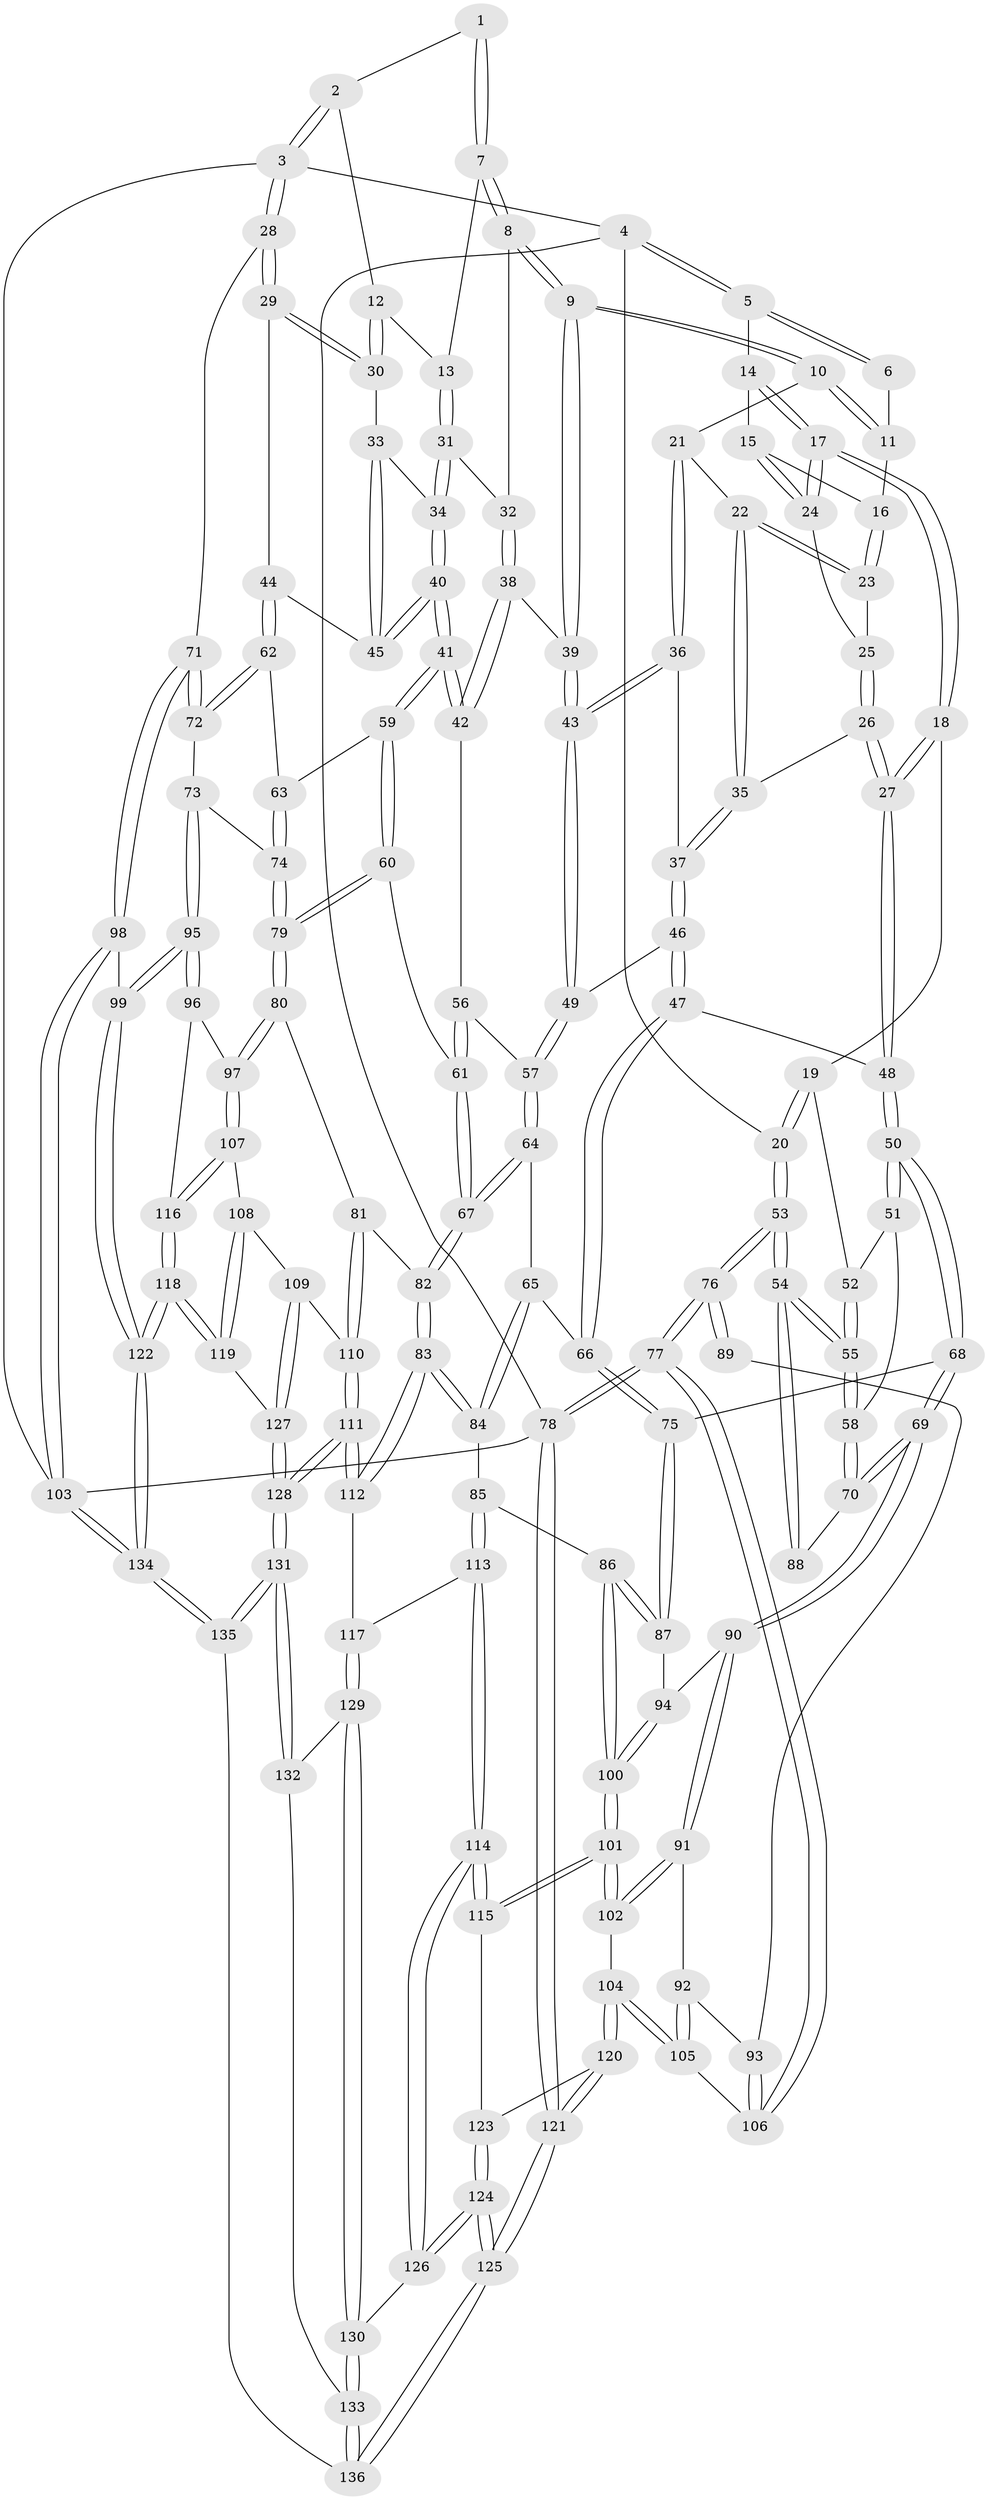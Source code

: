 // Generated by graph-tools (version 1.1) at 2025/03/03/09/25 03:03:18]
// undirected, 136 vertices, 337 edges
graph export_dot {
graph [start="1"]
  node [color=gray90,style=filled];
  1 [pos="+0.5960085955476522+0"];
  2 [pos="+1+0"];
  3 [pos="+1+0"];
  4 [pos="+0+0"];
  5 [pos="+0.01714111320127418+0"];
  6 [pos="+0.4919937296443308+0"];
  7 [pos="+0.6480577996029154+0.040040127588599296"];
  8 [pos="+0.5349991220137922+0.18197305654757376"];
  9 [pos="+0.52036721116213+0.18971352503840694"];
  10 [pos="+0.5171446199408548+0.1886902027930082"];
  11 [pos="+0.4396546143219351+0"];
  12 [pos="+0.774483223217698+0.12165067959655289"];
  13 [pos="+0.7321386740271569+0.12419608264194014"];
  14 [pos="+0.23932472268079696+0.031201069512580955"];
  15 [pos="+0.3183134762359073+0.0869320323271067"];
  16 [pos="+0.3881569870172928+0.04906670604833074"];
  17 [pos="+0.19262056146297274+0.18522748935515393"];
  18 [pos="+0.16949780444455403+0.21261396257454435"];
  19 [pos="+0.15750918516172485+0.21130473580964623"];
  20 [pos="+0+0"];
  21 [pos="+0.4632933195322046+0.1978422556947087"];
  22 [pos="+0.43144442761624546+0.18374086756030028"];
  23 [pos="+0.41698907311598227+0.17253051482288942"];
  24 [pos="+0.3133394937416427+0.1124334689300101"];
  25 [pos="+0.33857480242680277+0.16407667435257225"];
  26 [pos="+0.30656711679461124+0.23932833227333358"];
  27 [pos="+0.22970543445624045+0.2585652423548783"];
  28 [pos="+1+0.13567293645004033"];
  29 [pos="+1+0.17356616977011569"];
  30 [pos="+0.9119096199978374+0.17217576059818912"];
  31 [pos="+0.7044861270173359+0.2057535217861879"];
  32 [pos="+0.6859373233222412+0.21938243189271275"];
  33 [pos="+0.8716869451572361+0.20413502635543576"];
  34 [pos="+0.7682155648647577+0.26280111078578955"];
  35 [pos="+0.3280795209175475+0.24856023418969567"];
  36 [pos="+0.4261537833718125+0.2556171240933558"];
  37 [pos="+0.3719213829738375+0.28464347637944687"];
  38 [pos="+0.6446927447633757+0.32981541078034593"];
  39 [pos="+0.5444921220302166+0.2804802238442104"];
  40 [pos="+0.7790636126032285+0.36023327831801616"];
  41 [pos="+0.7453006685386786+0.3902542664380085"];
  42 [pos="+0.6456613048969034+0.33192244510897334"];
  43 [pos="+0.47608076493785806+0.3665828044337396"];
  44 [pos="+0.890806873281637+0.3534744903193727"];
  45 [pos="+0.7847820660835358+0.3590590665374921"];
  46 [pos="+0.37505816751782917+0.37214928576949946"];
  47 [pos="+0.34332682835624995+0.39712811362569095"];
  48 [pos="+0.25861934132652575+0.4029660840920204"];
  49 [pos="+0.4751243082452342+0.368920739887863"];
  50 [pos="+0.2583313566884734+0.40329913249838856"];
  51 [pos="+0.12344386224756455+0.3739337969521969"];
  52 [pos="+0.0927553384095344+0.3140199425937865"];
  53 [pos="+0+0.39056741619844426"];
  54 [pos="+0+0.3914218830994835"];
  55 [pos="+0+0.3912433327004918"];
  56 [pos="+0.6027276614228465+0.3878034177637705"];
  57 [pos="+0.47926733604988686+0.37590434674464707"];
  58 [pos="+0.10148624470611628+0.4164590368792076"];
  59 [pos="+0.7446555650929186+0.44814569290651984"];
  60 [pos="+0.7263329171541754+0.4875807771022915"];
  61 [pos="+0.5827922036928486+0.502092368916272"];
  62 [pos="+0.8995021637089791+0.4430909667512212"];
  63 [pos="+0.8361399308307342+0.4670781749743776"];
  64 [pos="+0.504839905102348+0.4834885938275576"];
  65 [pos="+0.43110318359719174+0.519409409449885"];
  66 [pos="+0.41396484357510965+0.5214491196029365"];
  67 [pos="+0.5723715627924503+0.5087060376805278"];
  68 [pos="+0.21928632016249944+0.5138898555802225"];
  69 [pos="+0.1891923813592317+0.5448689764002638"];
  70 [pos="+0.13227145967317624+0.5271049752031322"];
  71 [pos="+1+0.45243203751477173"];
  72 [pos="+0.9253838170670823+0.4683311108908175"];
  73 [pos="+0.8902427567064501+0.569354218996118"];
  74 [pos="+0.8828385860055757+0.5666892455638407"];
  75 [pos="+0.3838650531268433+0.5514187977191461"];
  76 [pos="+0+0.6028273085815091"];
  77 [pos="+0+0.7962867159315815"];
  78 [pos="+0+1"];
  79 [pos="+0.7509730346558154+0.5621330507001033"];
  80 [pos="+0.7293418835181534+0.6344301175622828"];
  81 [pos="+0.6360850702145239+0.649830149732051"];
  82 [pos="+0.5763997568349507+0.6349047701132352"];
  83 [pos="+0.5315061495493436+0.6698395396315058"];
  84 [pos="+0.5132369705113248+0.6647078738366357"];
  85 [pos="+0.40108918055878484+0.6665671218011929"];
  86 [pos="+0.3852990507851058+0.6563172709658043"];
  87 [pos="+0.3757737195302327+0.6319718918720367"];
  88 [pos="+0.10396718083849286+0.5293597759588466"];
  89 [pos="+0.06302929444745381+0.5740524198247011"];
  90 [pos="+0.1930201241405665+0.5709501236335585"];
  91 [pos="+0.18503449549184833+0.5902996072208374"];
  92 [pos="+0.1579628968957433+0.6092802889205219"];
  93 [pos="+0.030000219213484603+0.6653744396827944"];
  94 [pos="+0.24383386039125649+0.610813077254269"];
  95 [pos="+0.9646567453047793+0.6621101624284019"];
  96 [pos="+0.8509026371812358+0.6842434061148857"];
  97 [pos="+0.7466275303429563+0.6591578210568904"];
  98 [pos="+1+0.722770318354464"];
  99 [pos="+1+0.724653483049378"];
  100 [pos="+0.2923439216707369+0.7220180245436938"];
  101 [pos="+0.2823134194408512+0.7463279115912814"];
  102 [pos="+0.17772020827314647+0.7029551484099644"];
  103 [pos="+1+1"];
  104 [pos="+0.1419492186057741+0.7404598660415499"];
  105 [pos="+0.07806984386838298+0.7055629513621591"];
  106 [pos="+0.01028192094829019+0.6914975830465173"];
  107 [pos="+0.7424208270480497+0.7063019916142249"];
  108 [pos="+0.7417972063964469+0.708307165437462"];
  109 [pos="+0.6598903190220137+0.7776324782305966"];
  110 [pos="+0.656766466227278+0.7771848982923656"];
  111 [pos="+0.5901285499283214+0.807857745861516"];
  112 [pos="+0.5317386073517996+0.7610509674854682"];
  113 [pos="+0.4036471140909438+0.7534983312500804"];
  114 [pos="+0.3107598031178203+0.8134318312770299"];
  115 [pos="+0.28273256249302164+0.7490512417250607"];
  116 [pos="+0.8186040632583867+0.7610169759432992"];
  117 [pos="+0.4726000549559583+0.797933240558473"];
  118 [pos="+0.8169101486585734+0.8891162966675997"];
  119 [pos="+0.7723749341059521+0.8607824949069767"];
  120 [pos="+0.1419270936845444+0.7499420426189942"];
  121 [pos="+0+1"];
  122 [pos="+0.8231689258088795+0.8957391559021525"];
  123 [pos="+0.1873016159469384+0.7863922370799854"];
  124 [pos="+0.22787098207815468+0.9245360075810545"];
  125 [pos="+0+1"];
  126 [pos="+0.3082064558293545+0.8691210921172986"];
  127 [pos="+0.7683143123351592+0.859712648454302"];
  128 [pos="+0.5965141760003416+0.8922024438397491"];
  129 [pos="+0.4663495499628712+0.8139141564881354"];
  130 [pos="+0.37332435325636854+0.889708942387488"];
  131 [pos="+0.5800542816035142+0.9304194028463314"];
  132 [pos="+0.5116332895314016+0.9001119629669292"];
  133 [pos="+0.40489728184818885+0.9273277648301993"];
  134 [pos="+0.7957948492849529+1"];
  135 [pos="+0.6125779833643926+1"];
  136 [pos="+0.4793734081153783+1"];
  1 -- 2;
  1 -- 7;
  1 -- 7;
  2 -- 3;
  2 -- 3;
  2 -- 12;
  3 -- 4;
  3 -- 28;
  3 -- 28;
  3 -- 103;
  4 -- 5;
  4 -- 5;
  4 -- 20;
  4 -- 78;
  5 -- 6;
  5 -- 6;
  5 -- 14;
  6 -- 11;
  7 -- 8;
  7 -- 8;
  7 -- 13;
  8 -- 9;
  8 -- 9;
  8 -- 32;
  9 -- 10;
  9 -- 10;
  9 -- 39;
  9 -- 39;
  10 -- 11;
  10 -- 11;
  10 -- 21;
  11 -- 16;
  12 -- 13;
  12 -- 30;
  12 -- 30;
  13 -- 31;
  13 -- 31;
  14 -- 15;
  14 -- 17;
  14 -- 17;
  15 -- 16;
  15 -- 24;
  15 -- 24;
  16 -- 23;
  16 -- 23;
  17 -- 18;
  17 -- 18;
  17 -- 24;
  17 -- 24;
  18 -- 19;
  18 -- 27;
  18 -- 27;
  19 -- 20;
  19 -- 20;
  19 -- 52;
  20 -- 53;
  20 -- 53;
  21 -- 22;
  21 -- 36;
  21 -- 36;
  22 -- 23;
  22 -- 23;
  22 -- 35;
  22 -- 35;
  23 -- 25;
  24 -- 25;
  25 -- 26;
  25 -- 26;
  26 -- 27;
  26 -- 27;
  26 -- 35;
  27 -- 48;
  27 -- 48;
  28 -- 29;
  28 -- 29;
  28 -- 71;
  29 -- 30;
  29 -- 30;
  29 -- 44;
  30 -- 33;
  31 -- 32;
  31 -- 34;
  31 -- 34;
  32 -- 38;
  32 -- 38;
  33 -- 34;
  33 -- 45;
  33 -- 45;
  34 -- 40;
  34 -- 40;
  35 -- 37;
  35 -- 37;
  36 -- 37;
  36 -- 43;
  36 -- 43;
  37 -- 46;
  37 -- 46;
  38 -- 39;
  38 -- 42;
  38 -- 42;
  39 -- 43;
  39 -- 43;
  40 -- 41;
  40 -- 41;
  40 -- 45;
  40 -- 45;
  41 -- 42;
  41 -- 42;
  41 -- 59;
  41 -- 59;
  42 -- 56;
  43 -- 49;
  43 -- 49;
  44 -- 45;
  44 -- 62;
  44 -- 62;
  46 -- 47;
  46 -- 47;
  46 -- 49;
  47 -- 48;
  47 -- 66;
  47 -- 66;
  48 -- 50;
  48 -- 50;
  49 -- 57;
  49 -- 57;
  50 -- 51;
  50 -- 51;
  50 -- 68;
  50 -- 68;
  51 -- 52;
  51 -- 58;
  52 -- 55;
  52 -- 55;
  53 -- 54;
  53 -- 54;
  53 -- 76;
  53 -- 76;
  54 -- 55;
  54 -- 55;
  54 -- 88;
  54 -- 88;
  55 -- 58;
  55 -- 58;
  56 -- 57;
  56 -- 61;
  56 -- 61;
  57 -- 64;
  57 -- 64;
  58 -- 70;
  58 -- 70;
  59 -- 60;
  59 -- 60;
  59 -- 63;
  60 -- 61;
  60 -- 79;
  60 -- 79;
  61 -- 67;
  61 -- 67;
  62 -- 63;
  62 -- 72;
  62 -- 72;
  63 -- 74;
  63 -- 74;
  64 -- 65;
  64 -- 67;
  64 -- 67;
  65 -- 66;
  65 -- 84;
  65 -- 84;
  66 -- 75;
  66 -- 75;
  67 -- 82;
  67 -- 82;
  68 -- 69;
  68 -- 69;
  68 -- 75;
  69 -- 70;
  69 -- 70;
  69 -- 90;
  69 -- 90;
  70 -- 88;
  71 -- 72;
  71 -- 72;
  71 -- 98;
  71 -- 98;
  72 -- 73;
  73 -- 74;
  73 -- 95;
  73 -- 95;
  74 -- 79;
  74 -- 79;
  75 -- 87;
  75 -- 87;
  76 -- 77;
  76 -- 77;
  76 -- 89;
  76 -- 89;
  77 -- 78;
  77 -- 78;
  77 -- 106;
  77 -- 106;
  78 -- 121;
  78 -- 121;
  78 -- 103;
  79 -- 80;
  79 -- 80;
  80 -- 81;
  80 -- 97;
  80 -- 97;
  81 -- 82;
  81 -- 110;
  81 -- 110;
  82 -- 83;
  82 -- 83;
  83 -- 84;
  83 -- 84;
  83 -- 112;
  83 -- 112;
  84 -- 85;
  85 -- 86;
  85 -- 113;
  85 -- 113;
  86 -- 87;
  86 -- 87;
  86 -- 100;
  86 -- 100;
  87 -- 94;
  89 -- 93;
  90 -- 91;
  90 -- 91;
  90 -- 94;
  91 -- 92;
  91 -- 102;
  91 -- 102;
  92 -- 93;
  92 -- 105;
  92 -- 105;
  93 -- 106;
  93 -- 106;
  94 -- 100;
  94 -- 100;
  95 -- 96;
  95 -- 96;
  95 -- 99;
  95 -- 99;
  96 -- 97;
  96 -- 116;
  97 -- 107;
  97 -- 107;
  98 -- 99;
  98 -- 103;
  98 -- 103;
  99 -- 122;
  99 -- 122;
  100 -- 101;
  100 -- 101;
  101 -- 102;
  101 -- 102;
  101 -- 115;
  101 -- 115;
  102 -- 104;
  103 -- 134;
  103 -- 134;
  104 -- 105;
  104 -- 105;
  104 -- 120;
  104 -- 120;
  105 -- 106;
  107 -- 108;
  107 -- 116;
  107 -- 116;
  108 -- 109;
  108 -- 119;
  108 -- 119;
  109 -- 110;
  109 -- 127;
  109 -- 127;
  110 -- 111;
  110 -- 111;
  111 -- 112;
  111 -- 112;
  111 -- 128;
  111 -- 128;
  112 -- 117;
  113 -- 114;
  113 -- 114;
  113 -- 117;
  114 -- 115;
  114 -- 115;
  114 -- 126;
  114 -- 126;
  115 -- 123;
  116 -- 118;
  116 -- 118;
  117 -- 129;
  117 -- 129;
  118 -- 119;
  118 -- 119;
  118 -- 122;
  118 -- 122;
  119 -- 127;
  120 -- 121;
  120 -- 121;
  120 -- 123;
  121 -- 125;
  121 -- 125;
  122 -- 134;
  122 -- 134;
  123 -- 124;
  123 -- 124;
  124 -- 125;
  124 -- 125;
  124 -- 126;
  124 -- 126;
  125 -- 136;
  125 -- 136;
  126 -- 130;
  127 -- 128;
  127 -- 128;
  128 -- 131;
  128 -- 131;
  129 -- 130;
  129 -- 130;
  129 -- 132;
  130 -- 133;
  130 -- 133;
  131 -- 132;
  131 -- 132;
  131 -- 135;
  131 -- 135;
  132 -- 133;
  133 -- 136;
  133 -- 136;
  134 -- 135;
  134 -- 135;
  135 -- 136;
}
